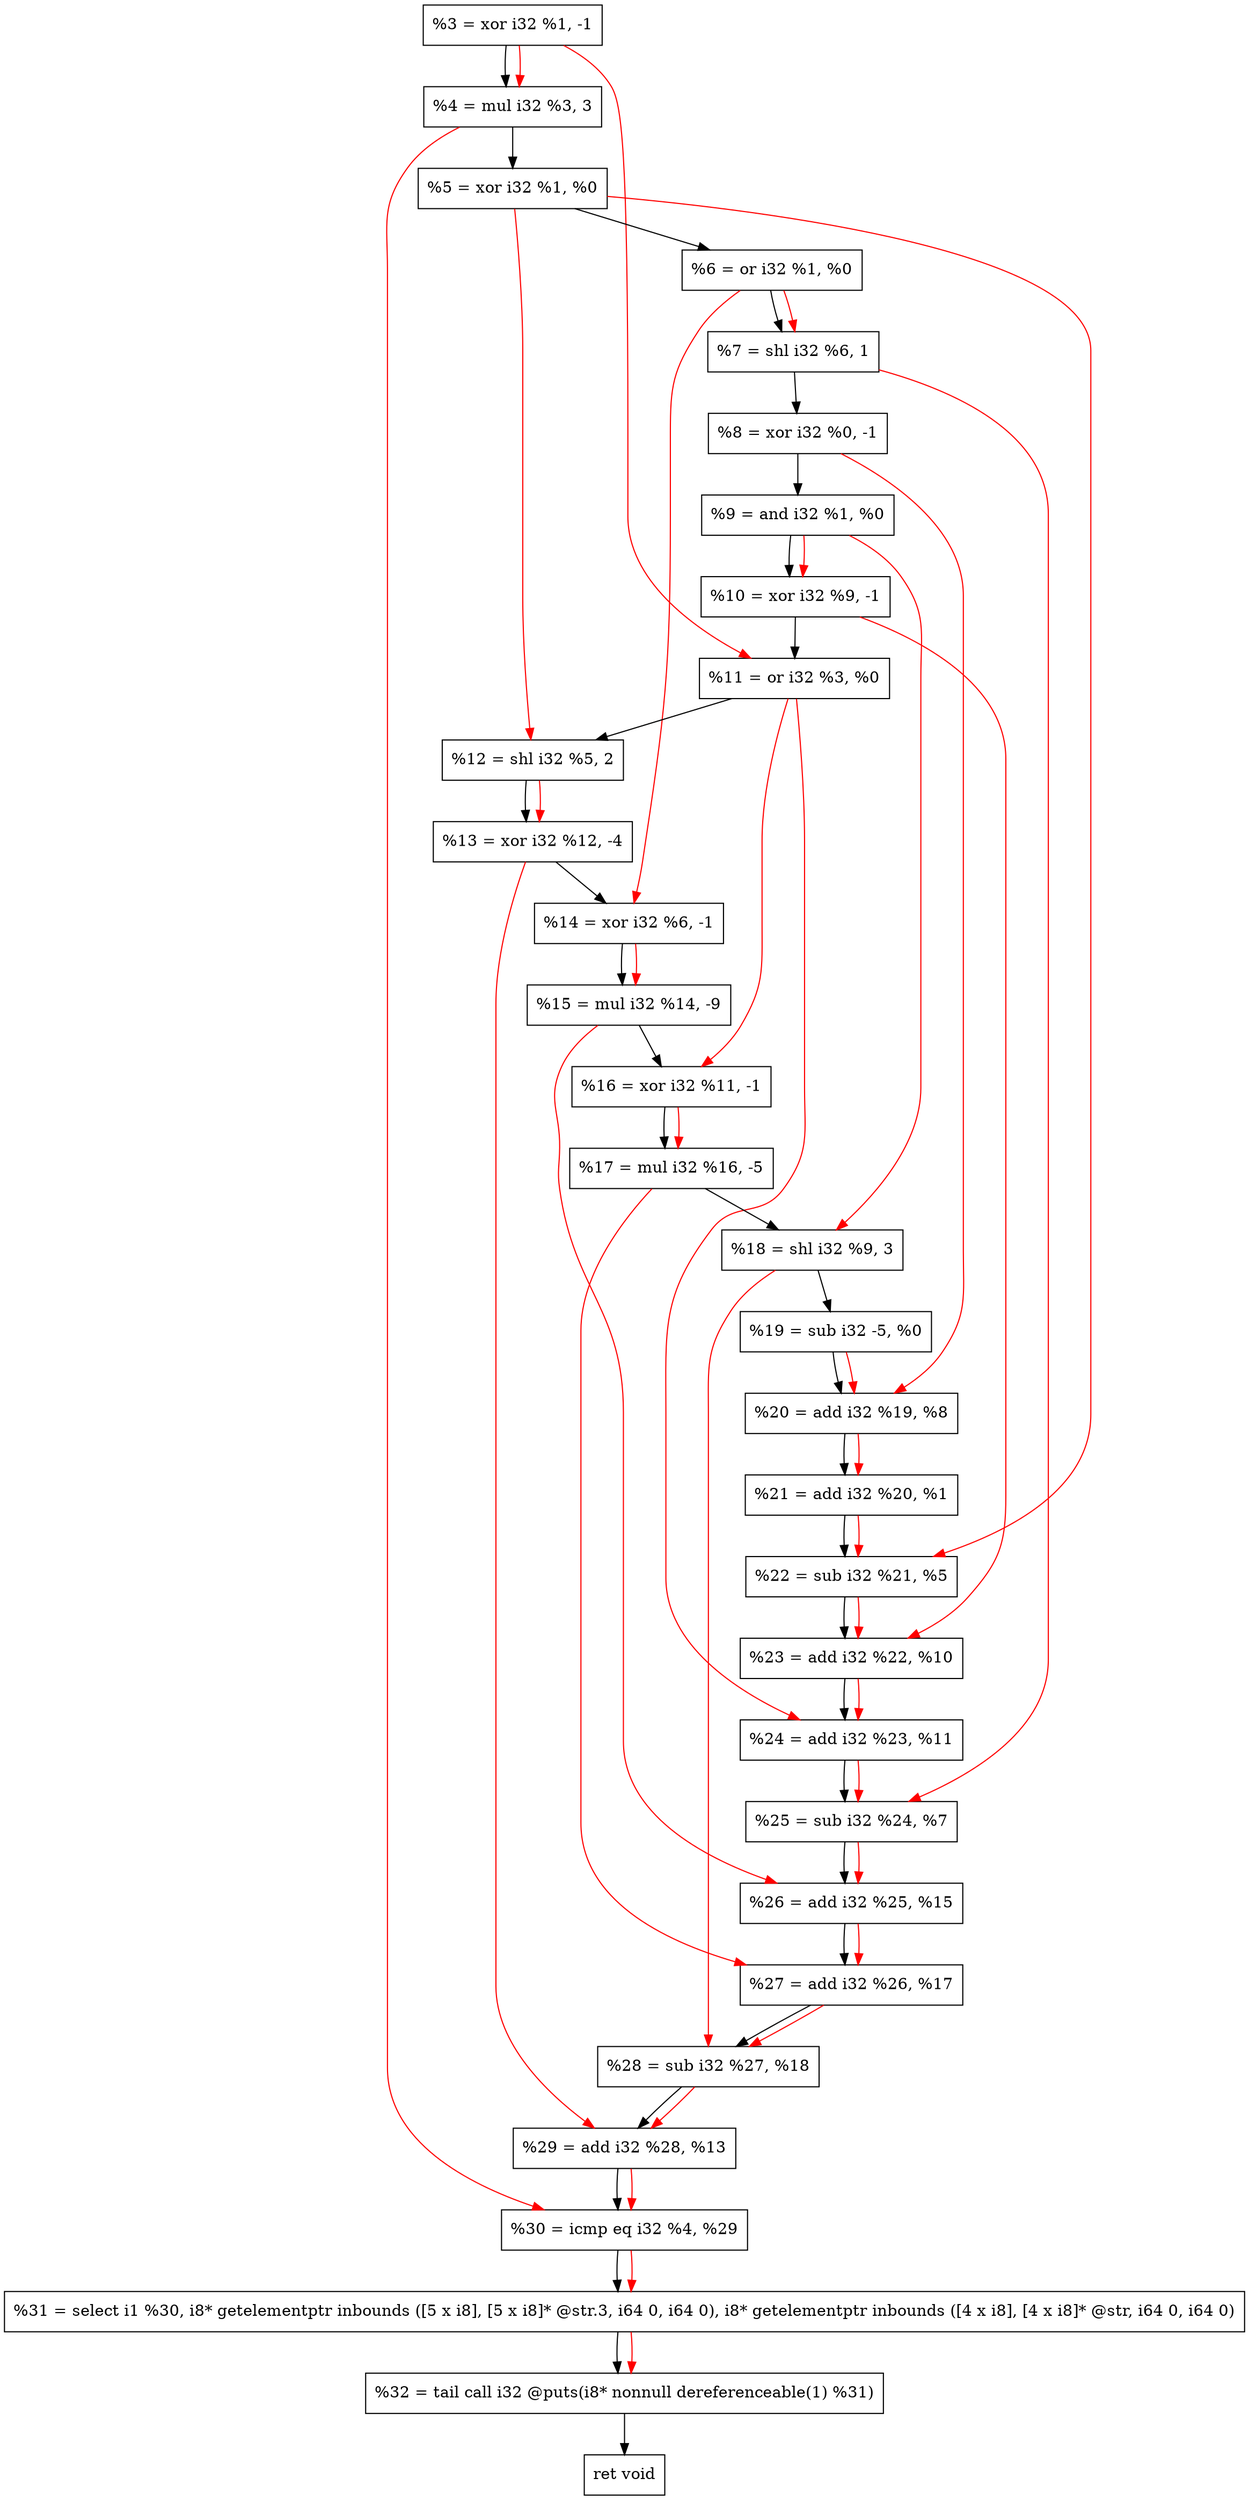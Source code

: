 digraph "DFG for'crackme' function" {
	Node0x2456c40[shape=record, label="  %3 = xor i32 %1, -1"];
	Node0x2456ce0[shape=record, label="  %4 = mul i32 %3, 3"];
	Node0x2456da0[shape=record, label="  %5 = xor i32 %1, %0"];
	Node0x2456e10[shape=record, label="  %6 = or i32 %1, %0"];
	Node0x2456e80[shape=record, label="  %7 = shl i32 %6, 1"];
	Node0x2456ef0[shape=record, label="  %8 = xor i32 %0, -1"];
	Node0x2456f60[shape=record, label="  %9 = and i32 %1, %0"];
	Node0x2456fd0[shape=record, label="  %10 = xor i32 %9, -1"];
	Node0x2457040[shape=record, label="  %11 = or i32 %3, %0"];
	Node0x24570e0[shape=record, label="  %12 = shl i32 %5, 2"];
	Node0x2457180[shape=record, label="  %13 = xor i32 %12, -4"];
	Node0x24571f0[shape=record, label="  %14 = xor i32 %6, -1"];
	Node0x2457290[shape=record, label="  %15 = mul i32 %14, -9"];
	Node0x2457300[shape=record, label="  %16 = xor i32 %11, -1"];
	Node0x24573a0[shape=record, label="  %17 = mul i32 %16, -5"];
	Node0x2457410[shape=record, label="  %18 = shl i32 %9, 3"];
	Node0x2457480[shape=record, label="  %19 = sub i32 -5, %0"];
	Node0x24574f0[shape=record, label="  %20 = add i32 %19, %8"];
	Node0x2457560[shape=record, label="  %21 = add i32 %20, %1"];
	Node0x24575d0[shape=record, label="  %22 = sub i32 %21, %5"];
	Node0x2457640[shape=record, label="  %23 = add i32 %22, %10"];
	Node0x24576b0[shape=record, label="  %24 = add i32 %23, %11"];
	Node0x2457720[shape=record, label="  %25 = sub i32 %24, %7"];
	Node0x2457790[shape=record, label="  %26 = add i32 %25, %15"];
	Node0x2457800[shape=record, label="  %27 = add i32 %26, %17"];
	Node0x2457870[shape=record, label="  %28 = sub i32 %27, %18"];
	Node0x24578e0[shape=record, label="  %29 = add i32 %28, %13"];
	Node0x2457950[shape=record, label="  %30 = icmp eq i32 %4, %29"];
	Node0x23f7268[shape=record, label="  %31 = select i1 %30, i8* getelementptr inbounds ([5 x i8], [5 x i8]* @str.3, i64 0, i64 0), i8* getelementptr inbounds ([4 x i8], [4 x i8]* @str, i64 0, i64 0)"];
	Node0x2457df0[shape=record, label="  %32 = tail call i32 @puts(i8* nonnull dereferenceable(1) %31)"];
	Node0x2458050[shape=record, label="  ret void"];
	Node0x2456c40 -> Node0x2456ce0;
	Node0x2456ce0 -> Node0x2456da0;
	Node0x2456da0 -> Node0x2456e10;
	Node0x2456e10 -> Node0x2456e80;
	Node0x2456e80 -> Node0x2456ef0;
	Node0x2456ef0 -> Node0x2456f60;
	Node0x2456f60 -> Node0x2456fd0;
	Node0x2456fd0 -> Node0x2457040;
	Node0x2457040 -> Node0x24570e0;
	Node0x24570e0 -> Node0x2457180;
	Node0x2457180 -> Node0x24571f0;
	Node0x24571f0 -> Node0x2457290;
	Node0x2457290 -> Node0x2457300;
	Node0x2457300 -> Node0x24573a0;
	Node0x24573a0 -> Node0x2457410;
	Node0x2457410 -> Node0x2457480;
	Node0x2457480 -> Node0x24574f0;
	Node0x24574f0 -> Node0x2457560;
	Node0x2457560 -> Node0x24575d0;
	Node0x24575d0 -> Node0x2457640;
	Node0x2457640 -> Node0x24576b0;
	Node0x24576b0 -> Node0x2457720;
	Node0x2457720 -> Node0x2457790;
	Node0x2457790 -> Node0x2457800;
	Node0x2457800 -> Node0x2457870;
	Node0x2457870 -> Node0x24578e0;
	Node0x24578e0 -> Node0x2457950;
	Node0x2457950 -> Node0x23f7268;
	Node0x23f7268 -> Node0x2457df0;
	Node0x2457df0 -> Node0x2458050;
edge [color=red]
	Node0x2456c40 -> Node0x2456ce0;
	Node0x2456e10 -> Node0x2456e80;
	Node0x2456f60 -> Node0x2456fd0;
	Node0x2456c40 -> Node0x2457040;
	Node0x2456da0 -> Node0x24570e0;
	Node0x24570e0 -> Node0x2457180;
	Node0x2456e10 -> Node0x24571f0;
	Node0x24571f0 -> Node0x2457290;
	Node0x2457040 -> Node0x2457300;
	Node0x2457300 -> Node0x24573a0;
	Node0x2456f60 -> Node0x2457410;
	Node0x2457480 -> Node0x24574f0;
	Node0x2456ef0 -> Node0x24574f0;
	Node0x24574f0 -> Node0x2457560;
	Node0x2457560 -> Node0x24575d0;
	Node0x2456da0 -> Node0x24575d0;
	Node0x24575d0 -> Node0x2457640;
	Node0x2456fd0 -> Node0x2457640;
	Node0x2457640 -> Node0x24576b0;
	Node0x2457040 -> Node0x24576b0;
	Node0x24576b0 -> Node0x2457720;
	Node0x2456e80 -> Node0x2457720;
	Node0x2457720 -> Node0x2457790;
	Node0x2457290 -> Node0x2457790;
	Node0x2457790 -> Node0x2457800;
	Node0x24573a0 -> Node0x2457800;
	Node0x2457800 -> Node0x2457870;
	Node0x2457410 -> Node0x2457870;
	Node0x2457870 -> Node0x24578e0;
	Node0x2457180 -> Node0x24578e0;
	Node0x2456ce0 -> Node0x2457950;
	Node0x24578e0 -> Node0x2457950;
	Node0x2457950 -> Node0x23f7268;
	Node0x23f7268 -> Node0x2457df0;
}
